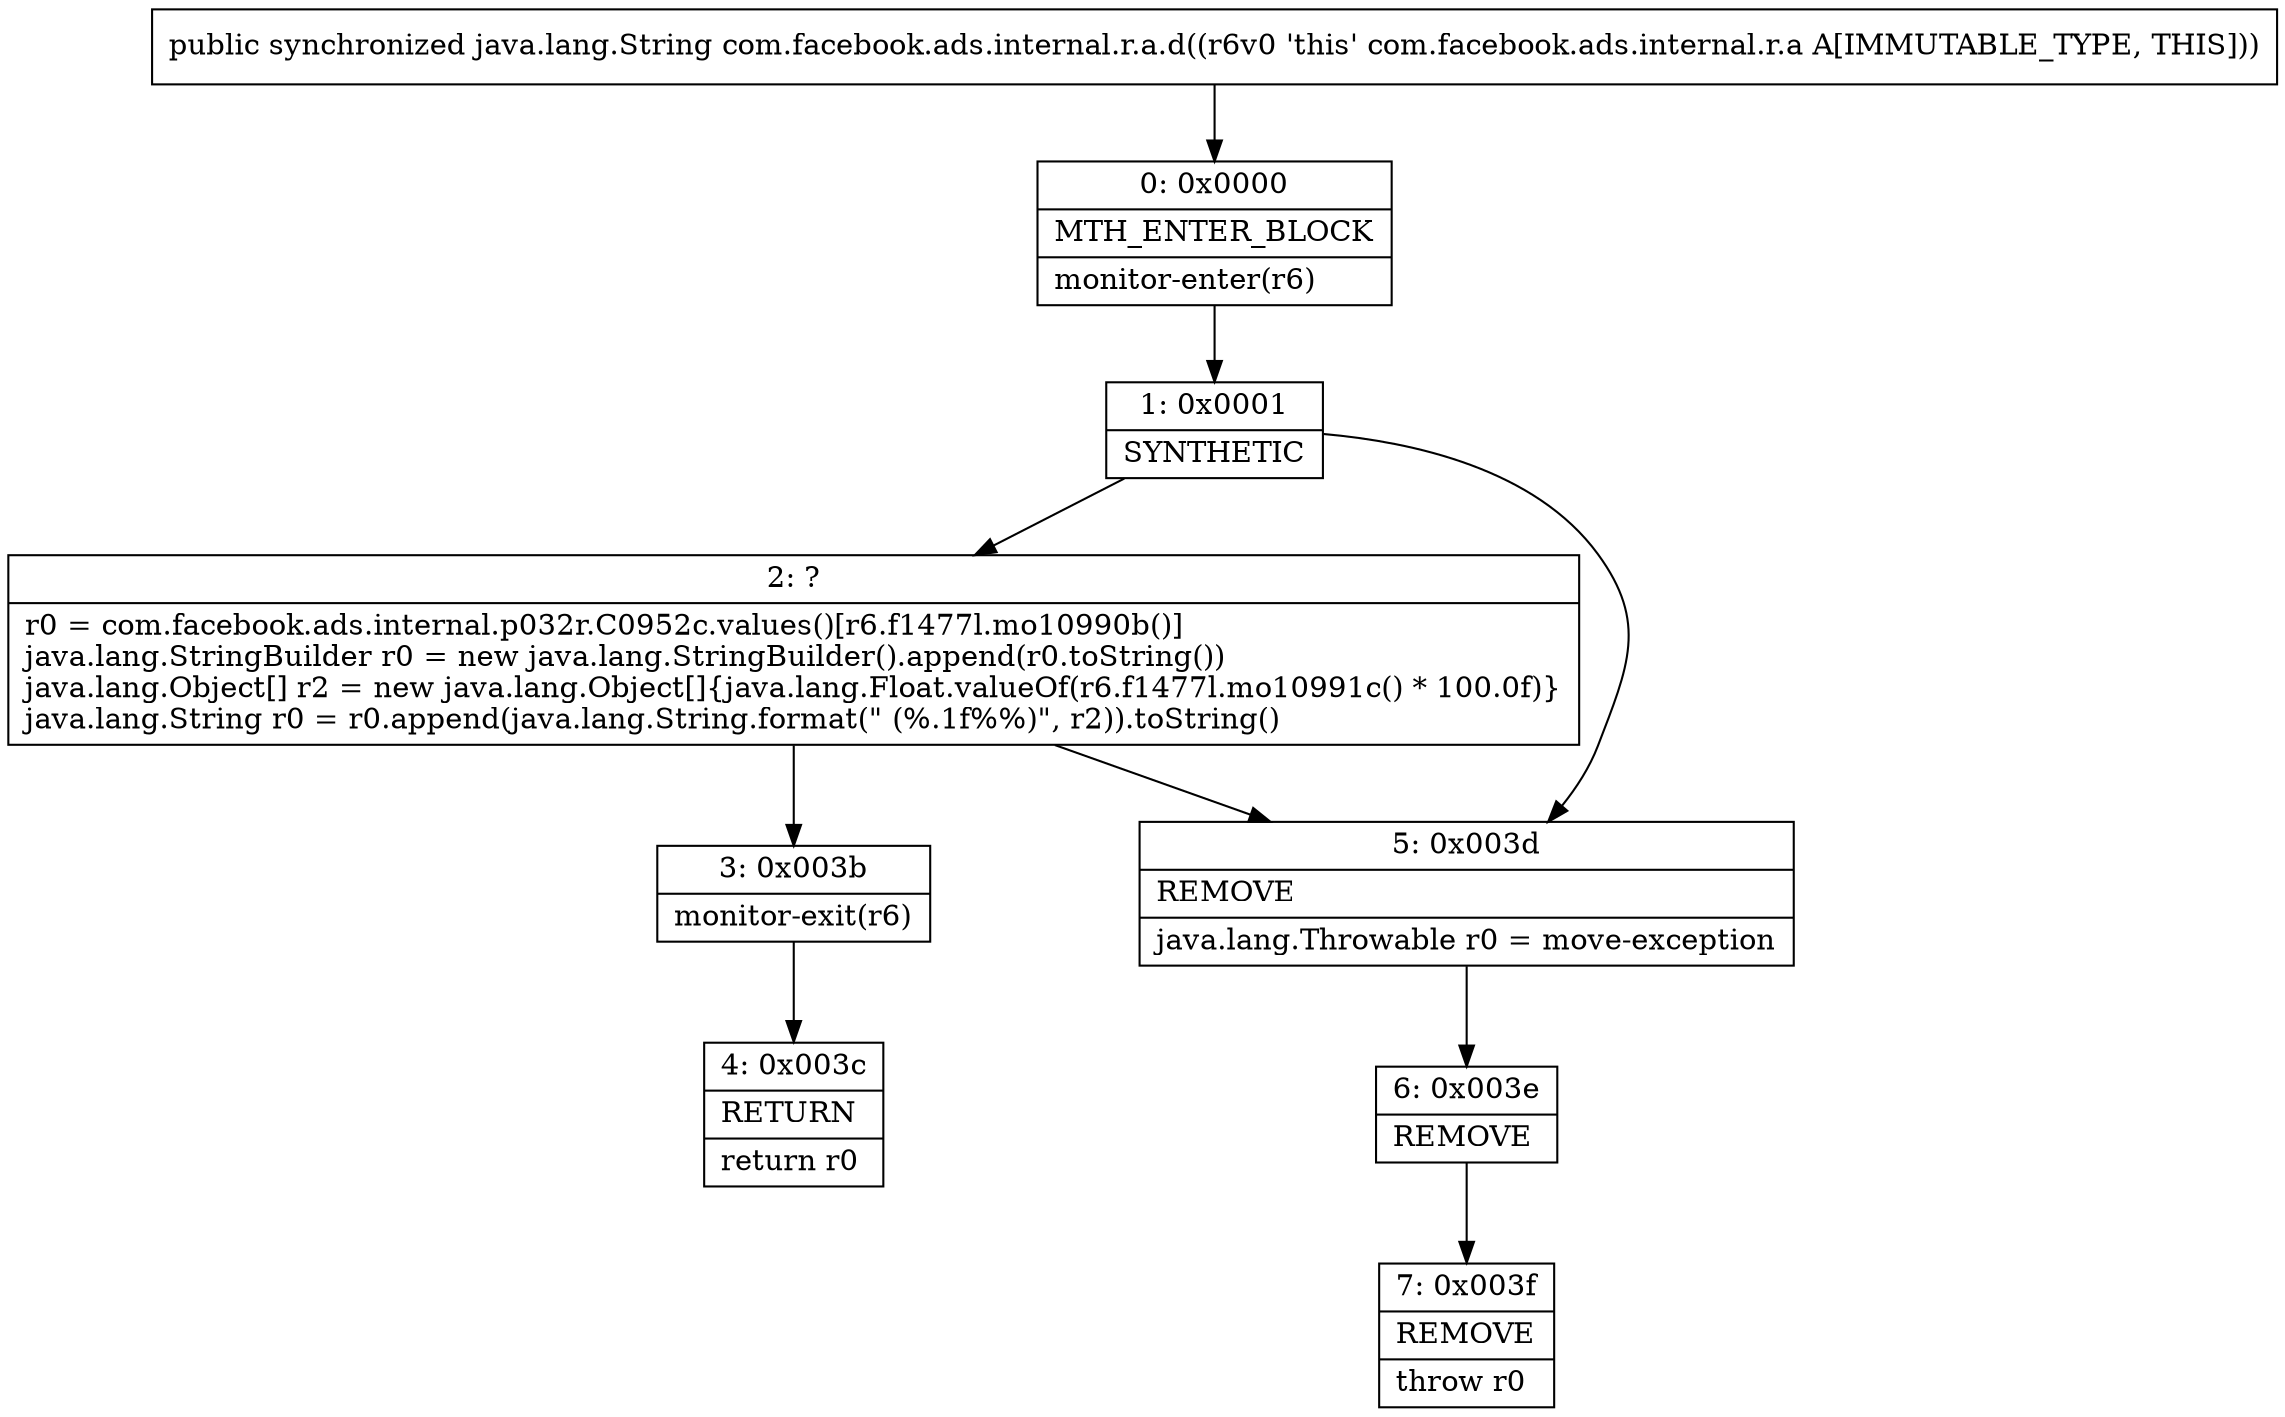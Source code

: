 digraph "CFG forcom.facebook.ads.internal.r.a.d()Ljava\/lang\/String;" {
Node_0 [shape=record,label="{0\:\ 0x0000|MTH_ENTER_BLOCK\l|monitor\-enter(r6)\l}"];
Node_1 [shape=record,label="{1\:\ 0x0001|SYNTHETIC\l}"];
Node_2 [shape=record,label="{2\:\ ?|r0 = com.facebook.ads.internal.p032r.C0952c.values()[r6.f1477l.mo10990b()]\ljava.lang.StringBuilder r0 = new java.lang.StringBuilder().append(r0.toString())\ljava.lang.Object[] r2 = new java.lang.Object[]\{java.lang.Float.valueOf(r6.f1477l.mo10991c() * 100.0f)\}\ljava.lang.String r0 = r0.append(java.lang.String.format(\" (%.1f%%)\", r2)).toString()\l}"];
Node_3 [shape=record,label="{3\:\ 0x003b|monitor\-exit(r6)\l}"];
Node_4 [shape=record,label="{4\:\ 0x003c|RETURN\l|return r0\l}"];
Node_5 [shape=record,label="{5\:\ 0x003d|REMOVE\l|java.lang.Throwable r0 = move\-exception\l}"];
Node_6 [shape=record,label="{6\:\ 0x003e|REMOVE\l}"];
Node_7 [shape=record,label="{7\:\ 0x003f|REMOVE\l|throw r0\l}"];
MethodNode[shape=record,label="{public synchronized java.lang.String com.facebook.ads.internal.r.a.d((r6v0 'this' com.facebook.ads.internal.r.a A[IMMUTABLE_TYPE, THIS])) }"];
MethodNode -> Node_0;
Node_0 -> Node_1;
Node_1 -> Node_2;
Node_1 -> Node_5;
Node_2 -> Node_5;
Node_2 -> Node_3;
Node_3 -> Node_4;
Node_5 -> Node_6;
Node_6 -> Node_7;
}

